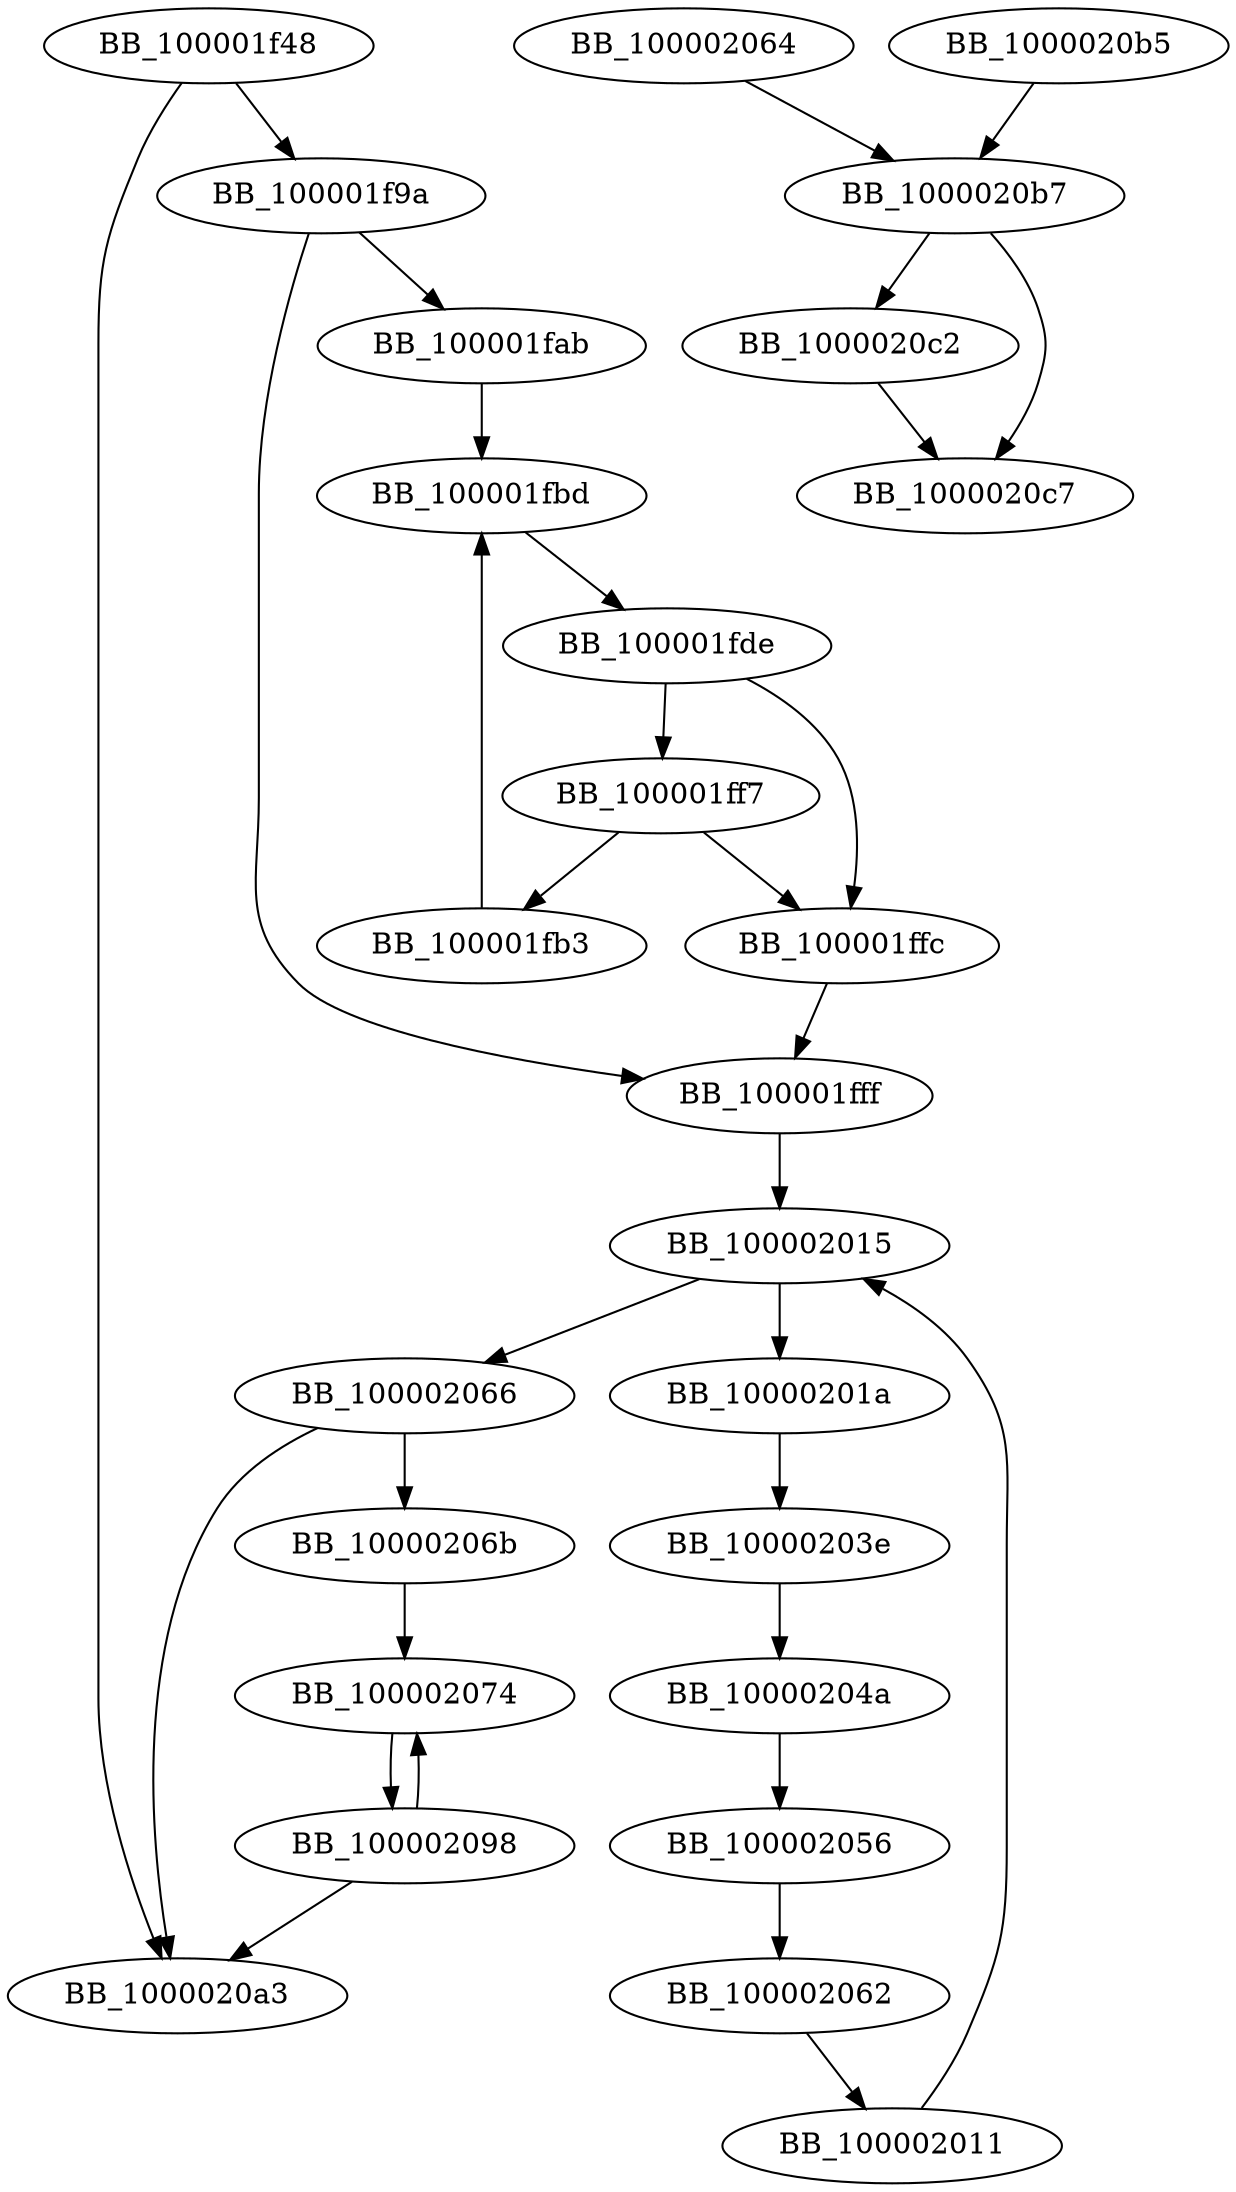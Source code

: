 DiGraph __ZN9Converter8outBytesEj{
BB_100001f48->BB_100001f9a
BB_100001f48->BB_1000020a3
BB_100001f9a->BB_100001fab
BB_100001f9a->BB_100001fff
BB_100001fab->BB_100001fbd
BB_100001fb3->BB_100001fbd
BB_100001fbd->BB_100001fde
BB_100001fde->BB_100001ff7
BB_100001fde->BB_100001ffc
BB_100001ff7->BB_100001fb3
BB_100001ff7->BB_100001ffc
BB_100001ffc->BB_100001fff
BB_100001fff->BB_100002015
BB_100002011->BB_100002015
BB_100002015->BB_10000201a
BB_100002015->BB_100002066
BB_10000201a->BB_10000203e
BB_10000203e->BB_10000204a
BB_10000204a->BB_100002056
BB_100002056->BB_100002062
BB_100002062->BB_100002011
BB_100002064->BB_1000020b7
BB_100002066->BB_10000206b
BB_100002066->BB_1000020a3
BB_10000206b->BB_100002074
BB_100002074->BB_100002098
BB_100002098->BB_100002074
BB_100002098->BB_1000020a3
BB_1000020b5->BB_1000020b7
BB_1000020b7->BB_1000020c2
BB_1000020b7->BB_1000020c7
BB_1000020c2->BB_1000020c7
}
